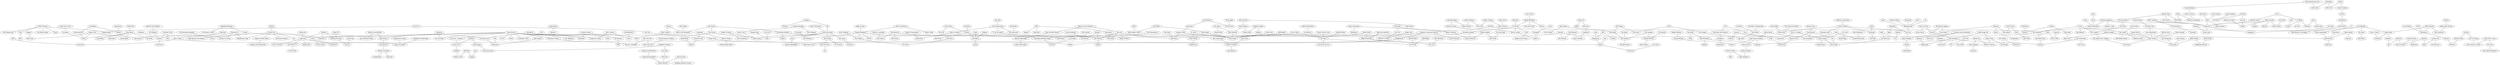strict graph layer1 {
	graph [name=layer1];
	node [label="\N"];
	2292	[label="The Who",
		level=1,
		weight=1115061.0];
	508	[label="Creedence Clearwater Revival",
		level=2,
		weight=809196.0];
	2292 -- 508	[level=1,
		weight=90.0];
	2296	[label="The Yardbirds",
		weight=344095.0];
	2292 -- 2296	[level=1,
		weight=90.0];
	325	[label="Bonnie Tyler",
		weight=295469.0];
	453	[label="Chris de Burgh",
		weight=194755.0];
	325 -- 453	[level=1,
		weight=90.0];
	2328	[label="Tina Turner",
		weight=366221.0];
	325 -- 2328	[level=1,
		weight=90.0];
	1191	[label="Kim Wilde",
		weight=234301.0];
	325 -- 1191	[level=1,
		weight=90.0];
	2579	[label=Seeed,
		weight=205510.0];
	2555	[label="Culcha Candela",
		weight=109017.0];
	2579 -- 2555	[level=1,
		weight=90.0];
	2576	[label="Peter Fox",
		weight=100618.0];
	2579 -- 2576	[level=1,
		weight=90.0];
	53	[label=Air,
		level=1,
		weight=1134369.0];
	2014	[label=Télépopmusik,
		weight=477590.0];
	53 -- 2014	[level=1,
		weight=90.0];
	1153	[label=Kasabian,
		level=2,
		weight=813145.0];
	686	[label=Editors,
		level=2,
		weight=686981.0];
	1153 -- 686	[level=2,
		weight=90.0];
	319	[label="Boney M.",
		weight=251367.0];
	229	[label="Bee Gees",
		weight=477389.0];
	319 -- 229	[level=2,
		weight=90.0];
	27	[label=ABBA,
		level=2,
		weight=629716.0];
	319 -- 27	[level=2,
		weight=90.0];
	1733	[label="Rise Against",
		level=2,
		weight=579114.0];
	1623	[label=Pennywise,
		weight=307364.0];
	1733 -- 1623	[level=2,
		weight=90.0];
	2435	[label=Weezer,
		level=1,
		weight=1317716.0];
	698	[label="Electric Six",
		weight=228070.0];
	2435 -- 698	[level=1,
		weight=90.0];
	115	[label="Andrew W.K.",
		weight=146995.0];
	1963	[label="Stone Sour",
		weight=444671.0];
	115 -- 1963	[level=2,
		weight=70.0];
	2378	[label="Ugly Kid Joe",
		weight=136945.0];
	115 -- 2378	[level=1,
		weight=90.0];
	1780	[label=Saliva,
		weight=316243.0];
	115 -- 1780	[level=1,
		weight=90.0];
	2363	[label=Trivium,
		weight=315553.0];
	1315	[label="Machine Head",
		weight=314244.0];
	2363 -- 1315	[level=1,
		weight=90.0];
	167	[label="As I Lay Dying",
		weight=276169.0];
	2363 -- 167	[level=1,
		weight=90.0];
	506	[label=Cream,
		level=2,
		weight=651068.0];
	506 -- 2296	[level=1,
		weight=90.0];
	1071	[label="Jimi Hendrix",
		level=1,
		weight=1088057.0];
	506 -- 1071	[level=1,
		weight=90.0];
	739	[label="Eric Clapton",
		level=1,
		weight=989627.0];
	506 -- 739	[level=1,
		weight=90.0];
	1084	[label="Joe Cocker",
		weight=419628.0];
	506 -- 1084	[level=1,
		weight=90.0];
	138	[label="Antony and the Johnsons",
		weight=334464.0];
	320	[label="Bon Iver",
		weight=202669.0];
	138 -- 320	[level=2,
		weight=90.0];
	1077	[label="Joan as Police Woman",
		weight=100072.0];
	138 -- 1077	[level=2,
		weight=90.0];
	390	[label="Calvin Harris",
		weight=264959.0];
	1486	[label=Mylo,
		weight=420371.0];
	390 -- 1486	[level=1,
		weight=90.0];
	1785	[label="Sam Sparro",
		weight=156086.0];
	390 -- 1785	[level=1,
		weight=90.0];
	1443	[label="Modest Mouse",
		level=1,
		weight=1082498.0];
	2242	[label="The Shins",
		level=1,
		weight=1074793.0];
	1443 -- 2242	[level=1,
		weight=90.0];
	455	[label="Chris Rea",
		weight=230694.0];
	453 -- 455	[level=1,
		weight=90.0];
	1737	[label="Robbie Williams",
		level=2,
		weight=862188.0];
	862	[label="George Michael",
		weight=539434.0];
	1737 -- 862	[level=2,
		weight=70.0];
	965	[label="Hootie & the Blowfish",
		weight=187205.0];
	1923	[label="Spin Doctors",
		weight=243038.0];
	965 -- 1923	[level=2,
		weight=90.0];
	552	[label="Dave Matthews Band",
		level=2,
		weight=629789.0];
	965 -- 552	[level=2,
		weight=90.0];
	851	[label=Garbage,
		level=2,
		weight=824282.0];
	1653	[label=Poe,
		weight=170106.0];
	851 -- 1653	[level=1,
		weight=90.0];
	1648	[label=Placebo,
		level=1,
		weight=1310676.0];
	851 -- 1648	[level=1,
		weight=90.0];
	281	[label="Black Sabbath",
		level=2,
		weight=875812.0];
	575	[label="Deep Purple",
		level=2,
		weight=848986.0];
	281 -- 575	[level=1,
		weight=90.0];
	1458	[label=Motörhead,
		weight=536711.0];
	281 -- 1458	[level=1,
		weight=90.0];
	1580	[label="Ozzy Osbourne",
		level=2,
		weight=616696.0];
	281 -- 1580	[level=2,
		weight=90.0];
	1122	[label="Josh Ritter",
		weight=186561.0];
	265	[label="Billy Bragg & Wilco",
		weight=129429.0];
	1122 -- 265	[level=2,
		weight=90.0];
	793	[label="Fionn Regan",
		weight=117598.0];
	1122 -- 793	[level=2,
		weight=90.0];
	1512	[label="Neutral Milk Hotel",
		level=2,
		weight=548340.0];
	1555	[label="of Montreal",
		level=2,
		weight=555182.0];
	1512 -- 1555	[level=2,
		weight=90.0];
	2212	[label="The Police",
		level=1,
		weight=957227.0];
	2218	[label="The Pretenders",
		weight=369737.0];
	2212 -- 2218	[level=1,
		weight=90.0];
	1961	[label=Sting,
		level=2,
		weight=760579.0];
	2212 -- 1961	[level=2,
		weight=90.0];
	987	[label="Ice Cube",
		weight=306252.0];
	1670	[label="Public Enemy",
		weight=313170.0];
	987 -- 1670	[level=2,
		weight=90.0];
	1890	[label="Snoop Dogg",
		level=2,
		weight=617991.0];
	987 -- 1890	[level=2,
		weight=90.0];
	1266	[label="Linkin Park",
		level=1,
		weight=1361417.0];
	1591	[label="Papa Roach",
		level=2,
		weight=780535.0];
	1266 -- 1591	[level=1,
		weight=90.0];
	674	[label="Eagles of Death Metal",
		weight=258955.0];
	698 -- 674	[level=1,
		weight=90.0];
	2107	[label="The Dandy Warhols",
		level=2,
		weight=594006.0];
	698 -- 2107	[level=2,
		weight=90.0];
	297	[label="Bloodhound Gang",
		level=2,
		weight=707193.0];
	698 -- 297	[level=1,
		weight=90.0];
	2492	[label=Zwan,
		weight=123351.0];
	698 -- 2492	[level=1,
		weight=90.0];
	1822	[label=Semisonic,
		weight=313910.0];
	698 -- 1822	[level=1,
		weight=90.0];
	1066	[label=Jet,
		level=2,
		weight=747836.0];
	698 -- 1066	[level=2,
		weight=90.0];
	2312	[label="Three Days Grace",
		level=2,
		weight=560425.0];
	511	[label=Crossfade,
		weight=257392.0];
	2312 -- 511	[level=2,
		weight=90.0];
	1509	[label=Nena,
		weight=228159.0];
	951	[label="Herbert Grönemeyer",
		weight=135891.0];
	1509 -- 951	[level=1,
		weight=90.0];
	1509 -- 1191	[level=1,
		weight=90.0];
	2575	[label=Patrice,
		weight=172706.0];
	2555 -- 2575	[level=1,
		weight=90.0];
	1297	[label="Lou Reed",
		level=2,
		weight=592004.0];
	1601	[label="Patti Smith",
		weight=301715.0];
	1297 -- 1601	[level=2,
		weight=90.0];
	1241	[label="Led Zeppelin",
		level=1,
		weight=1267330.0];
	1241 -- 575	[level=1,
		weight=90.0];
	2120	[label="The Doors",
		level=1,
		weight=1209838.0];
	1241 -- 2120	[level=1,
		weight=90.0];
	1241 -- 2296	[level=1,
		weight=90.0];
	1946	[label=Steppenwolf,
		weight=394102.0];
	508 -- 1946	[level=1,
		weight=90.0];
	2043	[label="The Allman Brothers Band",
		weight=389580.0];
	508 -- 2043	[level=1,
		weight=90.0];
	1312	[label="Lynyrd Skynyrd",
		level=2,
		weight=710355.0];
	508 -- 1312	[level=2,
		weight=90.0];
	1478	[label="M. Ward",
		weight=327010.0];
	492	[label="Conor Oberst",
		weight=108756.0];
	1478 -- 492	[level=2,
		weight=90.0];
	1523	[label="Nick Drake",
		level=2,
		weight=657487.0];
	1478 -- 1523	[level=2,
		weight=90.0];
	1009	[label="Iron & Wine",
		level=2,
		weight=814278.0];
	1009 -- 2242	[level=1,
		weight=90.0];
	1009 -- 1523	[level=1,
		weight=90.0];
	290	[label="blink-182",
		level=1,
		weight=1110300.0];
	333	[label="Bowling for Soup",
		weight=332257.0];
	290 -- 333	[level=1,
		weight=90.0];
	1810	[label=Scorpions,
		level=2,
		weight=597146.0];
	575 -- 1810	[level=1,
		weight=90.0];
	1690	[label=Rainbow,
		weight=309223.0];
	575 -- 1690	[level=1,
		weight=90.0];
	968	[label="Hot Chip",
		level=2,
		weight=581254.0];
	1237	[label="LCD Soundsystem",
		level=2,
		weight=622881.0];
	968 -- 1237	[level=2,
		weight=90.0];
	644	[label="Don Henley",
		weight=207460.0];
	2119	[label="The Doobie Brothers",
		weight=265177.0];
	644 -- 2119	[level=1,
		weight=90.0];
	454	[label="Chris Isaak",
		weight=294773.0];
	644 -- 454	[level=1,
		weight=90.0];
	1418	[label="Mike & The Mechanics",
		weight=157135.0];
	644 -- 1418	[level=2,
		weight=90.0];
	2416	[label="Violent Femmes",
		weight=391223.0];
	387	[label=Cake,
		level=2,
		weight=742723.0];
	2416 -- 387	[level=1,
		weight=90.0];
	2005	[label="Talking Heads",
		level=2,
		weight=626936.0];
	2416 -- 2005	[level=1,
		weight=90.0];
	2291	[label="The White Stripes",
		level=1,
		weight=1242635.0];
	2416 -- 2291	[level=1,
		weight=90.0];
	1646	[label=Pixies,
		level=1,
		weight=962774.0];
	2416 -- 1646	[level=1,
		weight=90.0];
	2134	[label="The Flaming Lips",
		level=2,
		weight=830685.0];
	2416 -- 2134	[level=2,
		weight=90.0];
	1278	[label=Live,
		weight=509553.0];
	499	[label="Counting Crows",
		level=1,
		weight=898958.0];
	1278 -- 499	[level=2,
		weight=90.0];
	375	[label=Bush,
		level=2,
		weight=546559.0];
	1278 -- 375	[level=2,
		weight=90.0];
	941	[label="Hüsker Dü",
		weight=164469.0];
	1381	[label="Meat Puppets",
		weight=142097.0];
	941 -- 1381	[level=1,
		weight=90.0];
	1434	[label="Mission of Burma",
		weight=115832.0];
	941 -- 1434	[level=1,
		weight=90.0];
	2447	[label=Wilco,
		level=2,
		weight=592002.0];
	2447 -- 265	[level=2,
		weight=90.0];
	1248	[label="Lenny Kravitz",
		level=2,
		weight=800370.0];
	839	[label="Fun Lovin' Criminals",
		weight=191712.0];
	1248 -- 839	[level=2,
		weight=90.0];
	507	[label=Creed,
		level=2,
		weight=566764.0];
	1248 -- 507	[level=1,
		weight=90.0];
	1248 -- 499	[level=1,
		weight=90.0];
	1248 -- 1923	[level=1,
		weight=90.0];
	672	[label="Eagle-Eye Cherry",
		weight=300539.0];
	1248 -- 672	[level=2,
		weight=90.0];
	1007	[label=INXS,
		weight=514441.0];
	1248 -- 1007	[level=1,
		weight=90.0];
	1706	[label=Reamonn,
		weight=196349.0];
	1248 -- 1706	[level=2,
		weight=90.0];
	1663	[label=Prince,
		level=2,
		weight=664339.0];
	1248 -- 1663	[level=2,
		weight=90.0];
	1716	[label="R.E.M.",
		level=1,
		weight=1314084.0];
	1248 -- 1716	[level=1,
		weight=90.0];
	487	[label="Collective Soul",
		weight=380646.0];
	1248 -- 487	[level=2,
		weight=90.0];
	895	[label="Goo Goo Dolls",
		level=2,
		weight=854056.0];
	1248 -- 895	[level=2,
		weight=90.0];
	1248 -- 1822	[level=1,
		weight=90.0];
	1363	[label="Matchbox Twenty",
		level=2,
		weight=570024.0];
	1248 -- 1363	[level=1,
		weight=90.0];
	2390	[label=Us3,
		weight=147112.0];
	2078	[label="The Brand New Heavies",
		weight=150788.0];
	2390 -- 2078	[level=2,
		weight=90.0];
	917	[label=Guru,
		weight=125171.0];
	2390 -- 917	[level=2,
		weight=90.0];
	964	[label=Hoobastank,
		level=2,
		weight=713239.0];
	578	[label=Default,
		weight=186893.0];
	964 -- 578	[level=2,
		weight=90.0];
	2564	[label=Gentleman,
		weight=249007.0];
	2575 -- 2564	[level=1,
		weight=90.0];
	2153	[label="The Hives",
		level=2,
		weight=696320.0];
	2284	[label="The Vines",
		weight=480646.0];
	2153 -- 2284	[level=2,
		weight=90.0];
	2402	[label="Van Morrison",
		level=2,
		weight=650090.0];
	1505	[label="Neil Young",
		level=2,
		weight=675838.0];
	2402 -- 1505	[level=2,
		weight=90.0];
	1610	[label="Paul Simon",
		weight=432872.0];
	2402 -- 1610	[level=1,
		weight=90.0];
	312	[label="Bob Dylan",
		level=1,
		weight=1228317.0];
	2402 -- 312	[level=1,
		weight=90.0];
	1876	[label="Slightly Stoopid",
		weight=161681.0];
	1973	[label=Sublime,
		level=2,
		weight=664300.0];
	1876 -- 1973	[level=2,
		weight=90.0];
	465	[label="Citizen Cope",
		weight=215298.0];
	1876 -- 465	[level=2,
		weight=90.0];
	307	[label=Blur,
		level=1,
		weight=1219073.0];
	1986	[label=Supergrass,
		weight=485340.0];
	307 -- 1986	[level=1,
		weight=90.0];
	898	[label=Gorillaz,
		level=1,
		weight=1361575.0];
	307 -- 898	[level=1,
		weight=90.0];
	355	[label="Bright Eyes",
		level=2,
		weight=842387.0];
	492 -- 355	[level=2,
		weight=90.0];
	295	[label=Blondie,
		level=2,
		weight=681337.0];
	2218 -- 295	[level=2,
		weight=90.0];
	1930	[label=Squeeze,
		weight=165265.0];
	2218 -- 1930	[level=1,
		weight=90.0];
	2558	[label=Deichkind,
		weight=145280.0];
	2558 -- 2576	[level=1,
		weight=90.0];
	2563	[label="Fettes Brot",
		weight=168376.0];
	2558 -- 2563	[level=1,
		weight=90.0];
	107	[label="Amy Winehouse",
		level=1,
		weight=1006978.0];
	496	[label="Corinne Bailey Rae",
		weight=468718.0];
	107 -- 496	[level=1,
		weight=90.0];
	707	[label="Elliott Smith",
		level=2,
		weight=810691.0];
	203	[label="Badly Drawn Boy",
		weight=447834.0];
	707 -- 203	[level=1,
		weight=90.0];
	707 -- 1523	[level=1,
		weight=90.0];
	2542	[label="Zbigniew Preisner",
		weight=125122.0];
	2496	[label="Arvo Pärt",
		weight=126040.0];
	2542 -- 2496	[level=2,
		weight=90.0];
	502	[label="Craig Armstrong",
		weight=217536.0];
	2542 -- 502	[level=2,
		weight=70.0];
	2478	[label=Yellowcard,
		level=2,
		weight=638817.0];
	1978	[label=Sugarcult,
		weight=411221.0];
	2478 -- 1978	[level=2,
		weight=90.0];
	584	[label=Delerium,
		weight=386388.0];
	727	[label=Enigma,
		weight=522554.0];
	584 -- 727	[level=2,
		weight=90.0];
	2450	[label="William Orbit",
		weight=174442.0];
	584 -- 2450	[level=2,
		weight=90.0];
	1860	[label="Sinéad O'Connor",
		weight=431116.0];
	2101	[label="The Cranberries",
		level=1,
		weight=1000991.0];
	1860 -- 2101	[level=1,
		weight=50.0];
	132	[label="Annie Lennox",
		weight=363635.0];
	1860 -- 132	[level=1,
		weight=90.0];
	2175	[label="The Kooks",
		level=1,
		weight=943840.0];
	2293	[label="The Wombats",
		weight=261401.0];
	2175 -- 2293	[level=1,
		weight=90.0];
	650	[label=Donovan,
		weight=329147.0];
	645	[label="Don McLean",
		weight=245217.0];
	650 -- 645	[level=2,
		weight=90.0];
	650 -- 312	[level=1,
		weight=90.0];
	2299	[label="The Zombies",
		weight=313245.0];
	650 -- 2299	[level=1,
		weight=90.0];
	1671	[label="Public Image Ltd.",
		weight=165055.0];
	849	[label="Gang of Four",
		weight=276117.0];
	1671 -- 849	[level=1,
		weight=90.0];
	2258	[label="The Stranglers",
		weight=307861.0];
	1671 -- 2258	[level=1,
		weight=90.0];
	349	[label="Breaking Benjamin",
		level=2,
		weight=568249.0];
	1934	[label=Staind,
		level=2,
		weight=597418.0];
	349 -- 1934	[level=2,
		weight=90.0];
	14	[label="30 Seconds to Mars",
		level=2,
		weight=723734.0];
	349 -- 14	[level=2,
		weight=90.0];
	916	[label="Guns N' Roses",
		level=1,
		weight=1276030.0];
	916 -- 1810	[level=1,
		weight=70.0];
	2561	[label="Die Fantastischen Vier",
		weight=171131.0];
	12	[label="2raumwohnung",
		weight=163349.0];
	2561 -- 12	[level=1,
		weight=70.0];
	2561 -- 2563	[level=1,
		weight=90.0];
	2003	[label="Taking Back Sunday",
		level=2,
		weight=597935.0];
	1074	[label="Jimmy Eat World",
		level=1,
		weight=936209.0];
	2003 -- 1074	[level=2,
		weight=90.0];
	2488	[label=Zebrahead,
		weight=201808.0];
	2387	[label="Unwritten Law",
		weight=221129.0];
	2488 -- 2387	[level=1,
		weight=90.0];
	2201	[label="The Offspring",
		level=1,
		weight=1081707.0];
	2488 -- 2201	[level=1,
		weight=90.0];
	275	[label="Black Eyed Peas",
		level=1,
		weight=957174.0];
	782	[label=Fergie,
		level=2,
		weight=624584.0];
	275 -- 782	[level=1,
		weight=90.0];
	1862	[label="Siouxsie and the Banshees",
		weight=340087.0];
	216	[label=Bauhaus,
		weight=251617.0];
	1862 -- 216	[level=1,
		weight=90.0];
	2105	[label="The Cure",
		level=1,
		weight=1344110.0];
	1862 -- 2105	[level=1,
		weight=90.0];
	1905	[label="Sonic Youth",
		level=2,
		weight=746676.0];
	294	[label="Blonde Redhead",
		weight=405217.0];
	1905 -- 294	[level=2,
		weight=90.0];
	853	[label="Gary Jules",
		weight=415757.0];
	531	[label="Damien Rice",
		level=2,
		weight=765745.0];
	853 -- 531	[level=2,
		weight=90.0];
	69	[label="Alexi Murdoch",
		weight=180196.0];
	853 -- 69	[level=2,
		weight=90.0];
	58	[label="Alanis Morissette",
		level=2,
		weight=881375.0];
	1793	[label="Sarah McLachlan",
		level=2,
		weight=691754.0];
	58 -- 1793	[level=2,
		weight=90.0];
	767	[label=Faithless,
		level=2,
		weight=732138.0];
	1738	[label="Rob Dougan",
		weight=276013.0];
	767 -- 1738	[level=2,
		weight=90.0];
	1948	[label="Stereo MC's",
		weight=181042.0];
	767 -- 1948	[level=2,
		weight=90.0];
	1807	[label="Scissor Sisters",
		level=2,
		weight=603869.0];
	1417	[label=Mika,
		level=2,
		weight=692106.0];
	1807 -- 1417	[level=2,
		weight=90.0];
	1212	[label="Kylie Minogue",
		level=2,
		weight=780058.0];
	1807 -- 1212	[level=2,
		weight=90.0];
	529	[label="Daft Punk",
		level=1,
		weight=1213634.0];
	1486 -- 529	[level=1,
		weight=90.0];
	152	[label="Arctic Monkeys",
		level=1,
		weight=1120718.0];
	2260	[label="The Strokes",
		level=1,
		weight=1231044.0];
	152 -- 2260	[level=1,
		weight=90.0];
	1173	[label="Kelly Clarkson",
		level=2,
		weight=841862.0];
	2280	[label="The Veronicas",
		weight=247943.0];
	1173 -- 2280	[level=2,
		weight=90.0];
	108	[label=Anastacia,
		weight=391929.0];
	1173 -- 108	[level=2,
		weight=90.0];
	1322	[label=Madonna,
		level=1,
		weight=1223315.0];
	1747	[label=Robyn,
		weight=309001.0];
	1322 -- 1747	[level=2,
		weight=90.0];
	900	[label="Grace Jones",
		weight=133765.0];
	1322 -- 900	[level=1,
		weight=90.0];
	1322 -- 1785	[level=1,
		weight=90.0];
	2247	[label="The Smiths",
		level=2,
		weight=847939.0];
	1127	[label="Joy Division",
		level=2,
		weight=764356.0];
	2247 -- 1127	[level=2,
		weight=50.0];
	1456	[label=Morrissey,
		level=2,
		weight=581637.0];
	2247 -- 1456	[level=2,
		weight=90.0];
	263	[label="Billie Holiday",
		weight=521970.0];
	747	[label="Etta James",
		weight=331670.0];
	263 -- 747	[level=1,
		weight=90.0];
	1319	[label="Madeleine Peyroux",
		weight=331118.0];
	263 -- 1319	[level=1,
		weight=90.0];
	1949	[label=Stereophonics,
		level=2,
		weight=766218.0];
	2357	[label=Travis,
		level=2,
		weight=871865.0];
	1949 -- 2357	[level=2,
		weight=90.0];
	839 -- 1948	[level=2,
		weight=90.0];
	1193	[label="Kings of Convenience",
		level=2,
		weight=549526.0];
	741	[label="Erlend Øye",
		weight=175918.0];
	1193 -- 741	[level=2,
		weight=90.0];
	1707	[label="Red Hot Chili Peppers",
		level=1,
		weight=1850896.0];
	808	[label="Foo Fighters",
		level=1,
		weight=1524991.0];
	1707 -- 808	[level=1,
		weight=50.0];
	2440	[label="Wham!",
		weight=326565.0];
	862 -- 2440	[level=2,
		weight=90.0];
	494	[label=Coolio,
		weight=222397.0];
	1864	[label="Sir Mix-A-Lot",
		weight=124522.0];
	494 -- 1864	[level=1,
		weight=90.0];
	525	[label=D12,
		weight=242564.0];
	494 -- 525	[level=1,
		weight=90.0];
	1934 -- 507	[level=1,
		weight=90.0];
	1000	[label=Incubus,
		level=1,
		weight=1214650.0];
	1934 -- 1000	[level=1,
		weight=90.0];
	1224	[label=Lamb,
		level=2,
		weight=613913.0];
	1224 -- 2014	[level=2,
		weight=90.0];
	834	[label="Fujiya & Miyagi",
		weight=122853.0];
	1237 -- 834	[level=2,
		weight=90.0];
	2369	[label="TV on the Radio",
		level=2,
		weight=590113.0];
	1237 -- 2369	[level=2,
		weight=90.0];
	2053	[label="The Avalanches",
		weight=239969.0];
	1237 -- 2053	[level=2,
		weight=90.0];
	882	[label="Gnarls Barkley",
		level=2,
		weight=658504.0];
	1489	[label="N*E*R*D",
		weight=460984.0];
	882 -- 1489	[level=2,
		weight=90.0];
	2160	[label="The Human League",
		weight=296795.0];
	2380	[label=Ultravox,
		weight=196742.0];
	2160 -- 2380	[level=1,
		weight=90.0];
	2160 -- 900	[level=1,
		weight=90.0];
	2016	[label="Tears for Fears",
		weight=534460.0];
	2016 -- 2380	[level=2,
		weight=90.0];
	669	[label="Duran Duran",
		level=2,
		weight=644639.0];
	2016 -- 669	[level=2,
		weight=90.0];
	2324	[label=Timbaland,
		level=2,
		weight=572821.0];
	1318	[label=Madcon,
		weight=109168.0];
	2324 -- 1318	[level=2,
		weight=90.0];
	1029	[label="James Brown",
		level=2,
		weight=595105.0];
	1700	[label="Ray Charles",
		level=2,
		weight=603951.0];
	1029 -- 1700	[level=2,
		weight=90.0];
	1983	[label="Sunrise Avenue",
		weight=181985.0];
	1983 -- 1706	[level=2,
		weight=90.0];
	2229	[label="The Rasmus",
		weight=373522.0];
	1983 -- 2229	[level=2,
		weight=90.0];
	820	[label="Frank Sinatra",
		level=2,
		weight=805246.0];
	1500	[label="Nat King Cole",
		weight=458108.0];
	820 -- 1500	[level=2,
		weight=90.0];
	1738 -- 502	[level=2,
		weight=90.0];
	634	[label="DJ Shadow",
		level=2,
		weight=602830.0];
	634 -- 2053	[level=2,
		weight=90.0];
	2525	[label="Ludwig van Beethoven",
		level=2,
		weight=751321.0];
	2538	[label="Sergei Rachmaninoff",
		weight=216284.0];
	2525 -- 2538	[level=2,
		weight=90.0];
	30	[label="AC/DC",
		level=1,
		weight=1092654.0];
	30 -- 1458	[level=1,
		weight=90.0];
	1142	[label="Justin Nozuka",
		weight=107972.0];
	352	[label="Brett Dennen",
		weight=174875.0];
	1142 -- 352	[level=2,
		weight=90.0];
	1101	[label="John Mayer",
		level=2,
		weight=788419.0];
	1142 -- 1101	[level=2,
		weight=70.0];
	793 -- 1523	[level=2,
		weight=90.0];
	721	[label=Eminem,
		level=1,
		weight=956558.0];
	721 -- 525	[level=1,
		weight=90.0];
	153	[label="Aretha Franklin",
		level=2,
		weight=642451.0];
	153 -- 1700	[level=2,
		weight=90.0];
	1316	[label="Macy Gray",
		weight=330149.0];
	153 -- 1316	[level=2,
		weight=90.0];
	556	[label="David Gray",
		level=2,
		weight=553719.0];
	1702	[label="Ray LaMontagne",
		weight=343547.0];
	556 -- 1702	[level=2,
		weight=90.0];
	1504	[label="Neil Diamond",
		weight=277139.0];
	1504 -- 645	[level=2,
		weight=90.0];
	211	[label="Barry Manilow",
		weight=149528.0];
	1504 -- 211	[level=2,
		weight=90.0];
	234	[label="Belle and Sebastian",
		level=2,
		weight=830911.0];
	234 -- 203	[level=2,
		weight=90.0];
	1855	[label="Simon & Garfunkel",
		level=1,
		weight=945402.0];
	1855 -- 1610	[level=1,
		weight=90.0];
	567	[label="Death Cab for Cutie",
		level=1,
		weight=1315656.0];
	567 -- 2242	[level=1,
		weight=90.0];
	744	[label=Estelle,
		weight=237700.0];
	76	[label="Alicia Keys",
		level=2,
		weight=747095.0];
	744 -- 76	[level=2,
		weight=90.0];
	744 -- 1318	[level=2,
		weight=90.0];
	2374	[label=U2,
		level=1,
		weight=1652408.0];
	363	[label="Bruce Springsteen",
		level=2,
		weight=834099.0];
	2374 -- 363	[level=1,
		weight=50.0];
	2180	[label="The Libertines",
		level=2,
		weight=654016.0];
	2098	[label="The Coral",
		weight=418891.0];
	2180 -- 2098	[level=2,
		weight=90.0];
	808 -- 1000	[level=1,
		weight=90.0];
	1681	[label="Queens of the Stone Age",
		level=1,
		weight=999056.0];
	674 -- 1681	[level=1,
		weight=90.0];
	2391	[label=Usher,
		level=2,
		weight=546757.0];
	1143	[label="Justin Timberlake",
		level=1,
		weight=972050.0];
	2391 -- 1143	[level=2,
		weight=90.0];
	2500	[label="Edvard Grieg",
		weight=250961.0];
	2498	[label="Claude Debussy",
		weight=283295.0];
	2500 -- 2498	[level=2,
		weight=90.0];
	2541	[label="Wolfgang Amadeus Mozart",
		level=2,
		weight=567166.0];
	2500 -- 2541	[level=2,
		weight=90.0];
	1376	[label=MC5,
		weight=121515.0];
	2257	[label="The Stooges",
		weight=372542.0];
	1376 -- 2257	[level=2,
		weight=90.0];
	2248	[label="The Sonics",
		weight=109541.0];
	1376 -- 2248	[level=2,
		weight=90.0];
	990	[label="Iggy Pop",
		level=2,
		weight=549042.0];
	2257 -- 990	[level=2,
		weight=90.0];
	456	[label="Christina Aguilera",
		level=1,
		weight=947487.0];
	594	[label="Destiny's Child",
		level=2,
		weight=571296.0];
	456 -- 594	[level=2,
		weight=90.0];
	456 -- 108	[level=1,
		weight=90.0];
	456 -- 1143	[level=1,
		weight=90.0];
	2441	[label=Wheatus,
		weight=222176.0];
	2441 -- 1978	[level=1,
		weight=90.0];
	2441 -- 333	[level=1,
		weight=90.0];
	2441 -- 2387	[level=1,
		weight=90.0];
	2441 -- 1822	[level=1,
		weight=90.0];
	130	[label="Annett Louisan",
		weight=100586.0];
	12 -- 130	[level=1,
		weight=90.0];
	1217	[label="Lacuna Coil",
		weight=405918.0];
	735	[label=Epica,
		weight=214512.0];
	1217 -- 735	[level=1,
		weight=90.0];
	751	[label=Evanescence,
		level=1,
		weight=1024587.0];
	1217 -- 751	[level=1,
		weight=90.0];
	320 -- 1702	[level=1,
		weight=90.0];
	797	[label="Fleet Foxes",
		weight=368486.0];
	320 -- 797	[level=1,
		weight=90.0];
	1976	[label="Sufjan Stevens",
		level=2,
		weight=772295.0];
	320 -- 1976	[level=2,
		weight=90.0];
	2197	[label="The National",
		weight=409138.0];
	320 -- 2197	[level=1,
		weight=90.0];
	2117	[label="The Dodos",
		weight=100247.0];
	320 -- 2117	[level=1,
		weight=90.0];
	320 -- 1523	[level=1,
		weight=90.0];
	455 -- 739	[level=1,
		weight=90.0];
	1551	[label=Oasis,
		level=1,
		weight=1593442.0];
	1551 -- 1986	[level=1,
		weight=90.0];
	1643	[label="Pink Floyd",
		level=1,
		weight=1362391.0];
	2120 -- 1643	[level=1,
		weight=90.0];
	1243	[label=Leftfield,
		weight=365785.0];
	1948 -- 1243	[level=2,
		weight=90.0];
	1221	[label=Ladytron,
		level=2,
		weight=546528.0];
	2419	[label="Vive la Fête",
		weight=159884.0];
	1221 -- 2419	[level=2,
		weight=90.0];
	2271	[label="The Ting Tings",
		level=2,
		weight=553469.0];
	1160	[label="Kate Nash",
		weight=512121.0];
	2271 -- 1160	[level=2,
		weight=90.0];
	1524	[label=Nickelback,
		level=1,
		weight=968277.0];
	507 -- 1524	[level=1,
		weight=90.0];
	17	[label="3 Doors Down",
		level=1,
		weight=949527.0];
	507 -- 17	[level=1,
		weight=90.0];
	546	[label="Dashboard Confessional",
		level=2,
		weight=670986.0];
	546 -- 1074	[level=2,
		weight=90.0];
	892	[label="Good Charlotte",
		level=2,
		weight=710957.0];
	1978 -- 892	[level=2,
		weight=90.0];
	1650	[label="Plain White T's",
		level=2,
		weight=579664.0];
	1978 -- 1650	[level=1,
		weight=90.0];
	1857	[label="Simple Plan",
		level=2,
		weight=581407.0];
	1978 -- 1857	[level=2,
		weight=90.0];
	1978 -- 1074	[level=1,
		weight=90.0];
	1111	[label="Joni Mitchell",
		weight=403885.0];
	1078	[label="Joan Baez",
		weight=237307.0];
	1111 -- 1078	[level=2,
		weight=90.0];
	123	[label="Ani DiFranco",
		weight=312705.0];
	1111 -- 123	[level=2,
		weight=90.0];
	1653 -- 1793	[level=1,
		weight=90.0];
	1359	[label="Massive Attack",
		level=1,
		weight=1156891.0];
	1359 -- 2014	[level=1,
		weight=90.0];
	734	[label=Enya,
		level=2,
		weight=610123.0];
	734 -- 727	[level=2,
		weight=90.0];
	2501	[label="Erik Satie",
		weight=233112.0];
	2496 -- 2501	[level=2,
		weight=90.0];
	1637	[label=Pharrell,
		weight=193144.0];
	2449	[label="will.i.am",
		weight=152853.0];
	1637 -- 2449	[level=2,
		weight=90.0];
	1637 -- 1489	[level=2,
		weight=90.0];
	2275	[label="The Undertones",
		weight=159626.0];
	2092	[label="The Clash",
		level=1,
		weight=1019250.0];
	2275 -- 2092	[level=1,
		weight=90.0];
	2163	[label="The Jam",
		weight=316470.0];
	2275 -- 2163	[level=1,
		weight=90.0];
	128	[label="Anna Nalick",
		weight=305049.0];
	1793 -- 128	[level=2,
		weight=90.0];
	604	[label=Dido,
		level=1,
		weight=957515.0];
	1793 -- 604	[level=1,
		weight=90.0];
	2346	[label="Tori Amos",
		level=2,
		weight=698337.0];
	1793 -- 2346	[level=2,
		weight=90.0];
	1056	[label=Jem,
		weight=484415.0];
	1793 -- 1056	[level=2,
		weight=90.0];
	1793 -- 132	[level=1,
		weight=90.0];
	1188	[label="Killing Joke",
		weight=154855.0];
	216 -- 1188	[level=1,
		weight=90.0];
	890	[label=Gomez,
		weight=267407.0];
	1986 -- 890	[level=1,
		weight=90.0];
	654	[label=Dragonette,
		weight=138001.0];
	1747 -- 654	[level=2,
		weight=90.0];
	857	[label=Genesis,
		weight=530989.0];
	1630	[label="Peter Gabriel",
		level=2,
		weight=552607.0];
	857 -- 1630	[level=2,
		weight=90.0];
	857 -- 1418	[level=2,
		weight=90.0];
	1878	[label=Slipknot,
		level=2,
		weight=739871.0];
	1878 -- 1963	[level=2,
		weight=90.0];
	1356	[label="Marvin Gaye",
		level=2,
		weight=630961.0];
	1356 -- 1700	[level=2,
		weight=90.0];
	139	[label="A Perfect Circle",
		level=2,
		weight=766161.0];
	139 -- 1000	[level=2,
		weight=90.0];
	2344	[label=Tool,
		level=2,
		weight=814482.0];
	139 -- 2344	[level=2,
		weight=90.0];
	1396	[label=Metallica,
		level=1,
		weight=1334527.0];
	1315 -- 1396	[level=1,
		weight=90.0];
	2112	[label="The Decemberists",
		level=2,
		weight=715277.0];
	2112 -- 2197	[level=2,
		weight=90.0];
	704	[label="Ella Fitzgerald",
		level=2,
		weight=570446.0];
	704 -- 747	[level=2,
		weight=90.0];
	2088	[label="The Chemical Brothers",
		level=1,
		weight=1033623.0];
	771	[label="Fatboy Slim",
		level=2,
		weight=864764.0];
	2088 -- 771	[level=1,
		weight=90.0];
	2380 -- 2258	[level=1,
		weight=90.0];
	2245	[label="The Small Faces",
		weight=166836.0];
	2296 -- 2245	[level=1,
		weight=90.0];
	2296 -- 2299	[level=1,
		weight=90.0];
	130 -- 951	[level=1,
		weight=90.0];
	580	[label=Deftones,
		level=2,
		weight=694891.0];
	580 -- 1000	[level=2,
		weight=90.0];
	1264	[label="Limp Bizkit",
		level=2,
		weight=809599.0];
	1591 -- 1264	[level=2,
		weight=90.0];
	621	[label=Disturbed,
		level=2,
		weight=737699.0];
	1591 -- 621	[level=2,
		weight=90.0];
	1292	[label=Lostprophets,
		level=2,
		weight=636420.0];
	1591 -- 1292	[level=2,
		weight=90.0];
	1201	[label="Ko\:042fn",
		level=1,
		weight=918247.0];
	1591 -- 1201	[level=1,
		weight=90.0];
	1591 -- 1780	[level=1,
		weight=90.0];
	809	[label="Fool's Garden",
		weight=182806.0];
	809 -- 672	[level=2,
		weight=90.0];
	809 -- 2357	[level=2,
		weight=90.0];
	1011	[label="Iron Maiden",
		level=2,
		weight=836037.0];
	1011 -- 1458	[level=2,
		weight=90.0];
	2432	[label="We Are Scientists",
		level=2,
		weight=638660.0];
	2393	[label="Vampire Weekend",
		weight=407130.0];
	2432 -- 2393	[level=1,
		weight=90.0];
	1146	[label="Kaiser Chiefs",
		level=1,
		weight=1069671.0];
	2432 -- 1146	[level=1,
		weight=90.0];
	2093	[label="The Click Five",
		weight=111724.0];
	2177	[label="The Last Goodnight",
		weight=101507.0];
	2093 -- 2177	[level=2,
		weight=90.0];
	339	[label="Boys Like Girls",
		weight=282131.0];
	2093 -- 339	[level=2,
		weight=90.0];
	1981	[label="Sum 41",
		level=2,
		weight=781181.0];
	333 -- 1981	[level=1,
		weight=90.0];
	1593	[label=Paramore,
		level=2,
		weight=596805.0];
	2280 -- 1593	[level=2,
		weight=90.0];
	1766	[label="Roy Orbison",
		weight=348960.0];
	2155	[label="The Hollies",
		weight=298630.0];
	1766 -- 2155	[level=2,
		weight=90.0];
	714	[label="Elvis Presley",
		level=2,
		weight=831560.0];
	1766 -- 714	[level=2,
		weight=90.0];
	1305	[label=Ludacris,
		weight=423907.0];
	2351	[label="T-Pain",
		weight=193718.0];
	1305 -- 2351	[level=2,
		weight=90.0];
	1577	[label=OutKast,
		level=2,
		weight=804335.0];
	1305 -- 1577	[level=2,
		weight=90.0];
	253	[label=Beyoncé,
		level=2,
		weight=806626.0];
	1249	[label="Leona Lewis",
		weight=481890.0];
	253 -- 1249	[level=2,
		weight=90.0];
	999	[label=Incognito,
		weight=152545.0];
	2078 -- 999	[level=2,
		weight=90.0];
	1691	[label=Rammstein,
		level=2,
		weight=877473.0];
	1568	[label="Oomph!",
		weight=164461.0];
	1691 -- 1568	[level=2,
		weight=90.0];
	1194	[label="Kings of Leon",
		level=1,
		weight=948535.0];
	1194 -- 2393	[level=1,
		weight=90.0];
	227	[label=Beck,
		level=1,
		weight=1362673.0];
	387 -- 227	[level=1,
		weight=90.0];
	849 -- 1127	[level=2,
		weight=90.0];
	849 -- 1434	[level=1,
		weight=90.0];
	1037	[label=Jamiroquai,
		level=2,
		weight=794992.0];
	999 -- 1037	[level=2,
		weight=90.0];
	1589	[label=Pantera,
		level=2,
		weight=552590.0];
	278	[label="Black Label Society",
		weight=240041.0];
	1589 -- 278	[level=2,
		weight=90.0];
	2279	[label="The Velvet Underground",
		level=2,
		weight=848202.0];
	2279 -- 1601	[level=2,
		weight=90.0];
	511 -- 1780	[level=2,
		weight=90.0];
	2258 -- 1188	[level=1,
		weight=90.0];
	2469	[label=XTC,
		weight=214648.0];
	2258 -- 2469	[level=2,
		weight=90.0];
	380	[label=Buzzcocks,
		weight=307283.0];
	2258 -- 380	[level=2,
		weight=90.0];
	2258 -- 2163	[level=1,
		weight=90.0];
	2258 -- 1930	[level=1,
		weight=90.0];
	2400	[label="Van Halen",
		level=2,
		weight=630959.0];
	2493	[label="ZZ Top",
		weight=523070.0];
	2400 -- 2493	[level=2,
		weight=90.0];
	1209	[label="KT Tunstall",
		level=2,
		weight=684225.0];
	128 -- 1209	[level=2,
		weight=90.0];
	1159	[label="Kate Havnevik",
		weight=111383.0];
	128 -- 1159	[level=2,
		weight=90.0];
	1340	[label="Mariah Carey",
		level=2,
		weight=720333.0];
	2341	[label="Toni Braxton",
		weight=289811.0];
	1340 -- 2341	[level=2,
		weight=90.0];
	76 -- 1316	[level=2,
		weight=90.0];
	828	[label="From Autumn to Ashes",
		weight=238174.0];
	167 -- 828	[level=1,
		weight=90.0];
	2054	[label="The B-52's",
		weight=307010.0];
	2054 -- 2005	[level=1,
		weight=90.0];
	2086	[label="The Cars",
		weight=338676.0];
	2054 -- 2086	[level=1,
		weight=90.0];
	738	[label="Eric B. & Rakim",
		weight=144627.0];
	738 -- 1670	[level=2,
		weight=90.0];
	850	[label="Gang Starr",
		weight=267576.0];
	738 -- 850	[level=2,
		weight=90.0];
	2393 -- 797	[level=1,
		weight=90.0];
	2393 -- 2260	[level=1,
		weight=90.0];
	2393 -- 2293	[level=1,
		weight=90.0];
	1404	[label=MGMT,
		level=2,
		weight=714327.0];
	2393 -- 1404	[level=2,
		weight=90.0];
	2476	[label=Yelle,
		weight=229386.0];
	2476 -- 2419	[level=2,
		weight=90.0];
	2476 -- 654	[level=2,
		weight=90.0];
	2137	[label="The Fratellis",
		level=2,
		weight=621001.0];
	2079	[label="The Bravery",
		level=2,
		weight=603476.0];
	2137 -- 2079	[level=2,
		weight=90.0];
	1601 -- 990	[level=2,
		weight=90.0];
	1891	[label="Snow Patrol",
		level=1,
		weight=1324962.0];
	1891 -- 686	[level=1,
		weight=90.0];
	2138	[label="The Fray",
		level=2,
		weight=763031.0];
	1891 -- 2138	[level=2,
		weight=90.0];
	917 -- 850	[level=2,
		weight=90.0];
	2328 -- 108	[level=1,
		weight=90.0];
	2449 -- 782	[level=2,
		weight=90.0];
	419	[label="Cat Power",
		level=2,
		weight=764373.0];
	294 -- 419	[level=1,
		weight=90.0];
	2474	[label="Yeah Yeah Yeahs",
		level=1,
		weight=991497.0];
	294 -- 2474	[level=1,
		weight=90.0];
	1399	[label=Metric,
		level=2,
		weight=563444.0];
	294 -- 1399	[level=2,
		weight=90.0];
	1496	[label="Natalie Imbruglia",
		level=2,
		weight=556836.0];
	1839	[label="Sheryl Crow",
		level=2,
		weight=605660.0];
	1496 -- 1839	[level=2,
		weight=90.0];
	2085	[label="The Cardigans",
		level=2,
		weight=804033.0];
	1496 -- 2085	[level=2,
		weight=70.0];
	79	[label="Alison Moyet",
		weight=115870.0];
	788	[label="Fine Young Cannibals",
		weight=142913.0];
	79 -- 788	[level=1,
		weight=90.0];
	1273	[label="Lisa Stansfield",
		weight=144714.0];
	79 -- 1273	[level=1,
		weight=90.0];
	409	[label=Carpenters,
		weight=272974.0];
	229 -- 409	[level=2,
		weight=90.0];
	223	[label="Beastie Boys",
		level=2,
		weight=883330.0];
	1670 -- 223	[level=2,
		weight=90.0];
	1781	[label="Salt-N-Pepa",
		weight=148809.0];
	1670 -- 1781	[level=2,
		weight=90.0];
	1704	[label="Róisín Murphy",
		weight=218622.0];
	900 -- 1704	[level=1,
		weight=90.0];
	1250	[label="Leonard Cohen",
		weight=536625.0];
	1078 -- 1250	[level=2,
		weight=90.0];
	56	[label=Akon,
		level=2,
		weight=589097.0];
	1520	[label="Ne-Yo",
		weight=449705.0];
	56 -- 1520	[level=2,
		weight=90.0];
	1638	[label="Phil Collins",
		level=2,
		weight=657205.0];
	1638 -- 1418	[level=2,
		weight=90.0];
	1909	[label="Soul Asylum",
		weight=197627.0];
	1923 -- 1909	[level=1,
		weight=90.0];
	43	[label=AFI,
		level=2,
		weight=671270.0];
	43 -- 1623	[level=2,
		weight=90.0];
	1535	[label=Nirvana,
		level=1,
		weight=1686815.0];
	1381 -- 1535	[level=1,
		weight=90.0];
	1035	[label="Jamie Foxx",
		weight=114725.0];
	2351 -- 1035	[level=2,
		weight=90.0];
	1047	[label="Jay-Z",
		level=2,
		weight=638981.0];
	1151	[label="Kanye West",
		level=1,
		weight=1023445.0];
	1047 -- 1151	[level=1,
		weight=90.0];
	764	[label=Fabolous,
		weight=216202.0];
	1047 -- 764	[level=1,
		weight=90.0];
	1555 -- 2242	[level=2,
		weight=90.0];
	2387 -- 1623	[level=2,
		weight=90.0];
	352 -- 465	[level=2,
		weight=90.0];
	352 -- 69	[level=2,
		weight=90.0];
	2501 -- 2498	[level=2,
		weight=90.0];
	1114	[label="Jonny Greenwood",
		weight=131344.0];
	1686	[label=Radiohead,
		level=1,
		weight=2082607.0];
	1114 -- 1686	[level=1,
		weight=70.0];
	124	[label="Animal Collective",
		weight=467779.0];
	1114 -- 124	[level=1,
		weight=50.0];
	829	[label="From First to Last",
		weight=280945.0];
	2277	[label="The Used",
		weight=533923.0];
	829 -- 2277	[level=1,
		weight=90.0];
	829 -- 828	[level=1,
		weight=90.0];
	1293	[label="Louis Armstrong",
		level=2,
		weight=609230.0];
	1500 -- 1293	[level=2,
		weight=90.0];
	1902	[label="Sonata Arctica",
		weight=349647.0];
	1529	[label=Nightwish,
		level=2,
		weight=674973.0];
	1902 -- 1529	[level=2,
		weight=90.0];
	287	[label="Blind Guardian",
		weight=339213.0];
	1902 -- 287	[level=2,
		weight=90.0];
	1045	[label="Jason Mraz",
		level=2,
		weight=643326.0];
	1517	[label="Newton Faulkner",
		weight=201563.0];
	1045 -- 1517	[level=2,
		weight=90.0];
	1508	[label="Nelly Furtado",
		level=1,
		weight=1092709.0];
	1730	[label=Rihanna,
		level=1,
		weight=990964.0];
	1508 -- 1730	[level=1,
		weight=90.0];
	1508 -- 108	[level=1,
		weight=90.0];
	1508 -- 782	[level=1,
		weight=90.0];
	921	[label="Gwen Stefani",
		level=2,
		weight=827112.0];
	1508 -- 921	[level=1,
		weight=90.0];
	461	[label=Ciara,
		weight=405789.0];
	1058	[label="Jennifer Lopez",
		level=2,
		weight=570845.0];
	461 -- 1058	[level=1,
		weight=90.0];
	1615	[label="P. Diddy",
		weight=162745.0];
	461 -- 1615	[level=1,
		weight=90.0];
	2301	[label="Thievery Corporation",
		level=2,
		weight=739944.0];
	909	[label="Groove Armada",
		level=2,
		weight=691987.0];
	2301 -- 909	[level=2,
		weight=90.0];
	2119 -- 2043	[level=1,
		weight=90.0];
	673	[label=Eagles,
		level=2,
		weight=804865.0];
	2119 -- 673	[level=2,
		weight=90.0];
	2074	[label="The Books",
		weight=213141.0];
	814	[label="Four Tet",
		weight=355413.0];
	2074 -- 814	[level=2,
		weight=90.0];
	2074 -- 124	[level=2,
		weight=90.0];
	203 -- 2098	[level=2,
		weight=90.0];
	203 -- 890	[level=1,
		weight=90.0];
	140	[label="Aphex Twin",
		level=2,
		weight=664060.0];
	308	[label="Boards of Canada",
		level=2,
		weight=623541.0];
	140 -- 308	[level=2,
		weight=90.0];
	1149	[label=Kamelot,
		weight=216233.0];
	1149 -- 735	[level=1,
		weight=90.0];
	1149 -- 287	[level=1,
		weight=90.0];
	1164	[label="Katy Perry",
		level=2,
		weight=573653.0];
	1642	[label=Pink,
		level=2,
		weight=748518.0];
	1164 -- 1642	[level=2,
		weight=90.0];
	2027	[label="Tenacious D",
		level=2,
		weight=688606.0];
	2027 -- 297	[level=1,
		weight=90.0];
	1689	[label="Rage Against the Machine",
		level=1,
		weight=1145249.0];
	2027 -- 1689	[level=1,
		weight=90.0];
	2000	[label="System of a Down",
		level=1,
		weight=1359713.0];
	2027 -- 2000	[level=1,
		weight=90.0];
	1484	[label="My Chemical Romance",
		level=1,
		weight=928094.0];
	2277 -- 1484	[level=1,
		weight=90.0];
	1058 -- 108	[level=1,
		weight=90.0];
	1832	[label=Shakira,
		level=2,
		weight=599218.0];
	1058 -- 1832	[level=2,
		weight=90.0];
	469	[label=Clawfinger,
		weight=141198.0];
	469 -- 1568	[level=2,
		weight=90.0];
	664	[label="Drowning Pool",
		weight=388472.0];
	469 -- 664	[level=2,
		weight=90.0];
	1352	[label="Martha Wainwright",
		weight=207931.0];
	1077 -- 1352	[level=2,
		weight=90.0];
	1864 -- 1781	[level=1,
		weight=90.0];
	2273	[label="The Troggs",
		weight=170274.0];
	2273 -- 2155	[level=2,
		weight=90.0];
	2273 -- 2248	[level=2,
		weight=90.0];
	1028	[label="James Blunt",
		level=2,
		weight=873851.0];
	1349	[label="Maroon 5",
		level=1,
		weight=1083002.0];
	1028 -- 1349	[level=2,
		weight=90.0];
	1257	[label=Lifehouse,
		level=2,
		weight=626378.0];
	1257 -- 895	[level=2,
		weight=90.0];
	834 -- 741	[level=2,
		weight=90.0];
	1702 -- 1517	[level=1,
		weight=90.0];
	454 -- 1007	[level=1,
		weight=90.0];
	454 -- 132	[level=1,
		weight=90.0];
	293	[label="Bloc Party",
		level=1,
		weight=1280409.0];
	686 -- 293	[level=1,
		weight=90.0];
	686 -- 2197	[level=1,
		weight=90.0];
	2169	[label="The Killers",
		level=1,
		weight=1820368.0];
	686 -- 2169	[level=1,
		weight=90.0];
	1498	[label="Natasha Bedingfield",
		level=2,
		weight=634312.0];
	604 -- 1498	[level=2,
		weight=90.0];
	807	[label=Foghat,
		weight=139956.0];
	1946 -- 807	[level=1,
		weight=90.0];
	301	[label="Blue Öyster Cult",
		weight=371161.0];
	1946 -- 301	[level=1,
		weight=90.0];
	1196	[label=KISS,
		level=2,
		weight=581809.0];
	41	[label=Aerosmith,
		level=1,
		weight=1167673.0];
	1196 -- 41	[level=2,
		weight=90.0];
	2268	[label="The The",
		weight=107605.0];
	2268 -- 2469	[level=2,
		weight=90.0];
	1515	[label="New Order",
		level=2,
		weight=741154.0];
	2268 -- 1515	[level=2,
		weight=90.0];
	1546	[label="Nouvelle Vague",
		weight=442788.0];
	718	[label="Emiliana Torrini",
		weight=393116.0];
	1546 -- 718	[level=2,
		weight=90.0];
	226	[label="Bebel Gilberto",
		weight=276618.0];
	1546 -- 226	[level=2,
		weight=90.0];
	1421	[label="Miles Davis",
		level=2,
		weight=609610.0];
	1092	[label="John Coltrane",
		weight=378942.0];
	1421 -- 1092	[level=2,
		weight=90.0];
	1657	[label=Portishead,
		level=1,
		weight=1005250.0];
	1657 -- 2014	[level=1,
		weight=90.0];
	1532	[label="Nina Simone",
		level=2,
		weight=683820.0];
	1532 -- 747	[level=2,
		weight=90.0];
	1313	[label=M83,
		weight=493679.0];
	577	[label=Deerhunter,
		weight=169185.0];
	1313 -- 577	[level=1,
		weight=90.0];
	1849	[label="Sigur Rós",
		level=1,
		weight=941380.0];
	1313 -- 1849	[level=1,
		weight=90.0];
	1445	[label=Mogwai,
		level=2,
		weight=582879.0];
	1313 -- 1445	[level=2,
		weight=90.0];
	2369 -- 2197	[level=2,
		weight=90.0];
	1349 -- 1363	[level=1,
		weight=90.0];
	1839 -- 132	[level=2,
		weight=90.0];
	278 -- 1580	[level=2,
		weight=90.0];
	1615 -- 764	[level=1,
		weight=90.0];
	21	[label="50 Cent",
		level=2,
		weight=685200.0];
	1615 -- 21	[level=2,
		weight=90.0];
	1043	[label="Ja Rule",
		weight=197508.0];
	1615 -- 1043	[level=2,
		weight=90.0];
	215	[label="Bat for Lashes",
		weight=311687.0];
	718 -- 215	[level=2,
		weight=90.0];
	2489	[label="Zero 7",
		level=2,
		weight=784822.0];
	2489 -- 2014	[level=2,
		weight=90.0];
	1751	[label="Rod Stewart",
		weight=492284.0];
	363 -- 1751	[level=1,
		weight=90.0];
	171	[label="Astrud Gilberto",
		weight=230331.0];
	171 -- 226	[level=2,
		weight=90.0];
	1935	[label="Stan Getz",
		weight=206505.0];
	171 -- 1935	[level=2,
		weight=90.0];
	600	[label="Dexter Gordon",
		weight=123712.0];
	600 -- 1092	[level=2,
		weight=90.0];
	600 -- 1935	[level=2,
		weight=90.0];
	919	[label="Gus Gus",
		weight=250162.0];
	2014 -- 919	[level=1,
		weight=90.0];
	1243 -- 2450	[level=2,
		weight=90.0];
	2193	[label="The Monkees",
		weight=273656.0];
	2193 -- 2299	[level=1,
		weight=90.0];
	861	[label="George Harrison",
		weight=399119.0];
	2193 -- 861	[level=1,
		weight=90.0];
	769	[label="Fall Out Boy",
		level=1,
		weight=1033148.0];
	1650 -- 769	[level=1,
		weight=90.0];
	997	[label="Imogen Heap",
		level=2,
		weight=677093.0];
	997 -- 1056	[level=2,
		weight=90.0];
	1731	[label="Rilo Kiley",
		level=2,
		weight=558451.0];
	1731 -- 419	[level=2,
		weight=90.0];
	814 -- 308	[level=2,
		weight=90.0];
	780	[label=Feist,
		level=1,
		weight=913399.0];
	419 -- 780	[level=1,
		weight=90.0];
	596	[label="Devendra Banhart",
		weight=444185.0];
	419 -- 596	[level=1,
		weight=90.0];
	419 -- 215	[level=2,
		weight=90.0];
	792	[label="Fiona Apple",
		level=2,
		weight=652836.0];
	792 -- 123	[level=2,
		weight=90.0];
	1183	[label="Keyshia Cole",
		weight=155449.0];
	2341 -- 1183	[level=2,
		weight=90.0];
	2330	[label=TLC,
		weight=333436.0];
	2341 -- 2330	[level=1,
		weight=90.0];
	2341 -- 1273	[level=1,
		weight=90.0];
	2155 -- 2299	[level=2,
		weight=90.0];
	1703	[label=Razorlight,
		level=2,
		weight=775277.0];
	2270	[label="The Thrills",
		weight=278211.0];
	1703 -- 2270	[level=2,
		weight=90.0];
	788 -- 2440	[level=2,
		weight=90.0];
	205	[label=Bananarama,
		weight=222532.0];
	788 -- 205	[level=2,
		weight=90.0];
	788 -- 1930	[level=1,
		weight=90.0];
	889	[label=Goldfrapp,
		level=1,
		weight=906439.0];
	273	[label=Björk,
		level=1,
		weight=1069174.0];
	889 -- 273	[level=1,
		weight=90.0];
	889 -- 919	[level=1,
		weight=90.0];
	2260 -- 2284	[level=2,
		weight=90.0];
	1541	[label="Norah Jones",
		level=1,
		weight=904642.0];
	1541 -- 1319	[level=1,
		weight=90.0];
	191	[label="Avril Lavigne",
		level=1,
		weight=1025037.0];
	191 -- 1642	[level=1,
		weight=90.0];
	397	[label=Candlebox,
		weight=129066.0];
	397 -- 487	[level=2,
		weight=90.0];
	74	[label="Alice in Chains",
		level=2,
		weight=629040.0];
	397 -- 74	[level=2,
		weight=90.0];
	616	[label="Dire Straits",
		level=2,
		weight=848984.0];
	616 -- 1084	[level=2,
		weight=90.0];
	1250 -- 312	[level=1,
		weight=90.0];
	1250 -- 1523	[level=1,
		weight=90.0];
	710	[label="Elton John",
		level=1,
		weight=946440.0];
	710 -- 1751	[level=1,
		weight=90.0];
	821	[label="Franz Ferdinand",
		level=1,
		weight=1483084.0];
	821 -- 2079	[level=1,
		weight=90.0];
	1705	[label=Röyksopp,
		level=2,
		weight=846313.0];
	909 -- 1705	[level=1,
		weight=90.0];
	909 -- 919	[level=1,
		weight=90.0];
	909 -- 771	[level=1,
		weight=90.0];
	213	[label="Basement Jaxx",
		level=2,
		weight=580544.0];
	909 -- 213	[level=2,
		weight=90.0];
	959	[label=HIM,
		level=2,
		weight=557403.0];
	2229 -- 959	[level=2,
		weight=90.0];
	970	[label="Hot Hot Heat",
		level=2,
		weight=559139.0];
	970 -- 2270	[level=2,
		weight=90.0];
	2215	[label="The Postal Service",
		level=1,
		weight=968206.0];
	2242 -- 2215	[level=1,
		weight=90.0];
	2242 -- 2270	[level=2,
		weight=90.0];
	1335	[label=Manowar,
		weight=287888.0];
	613	[label=Dio,
		weight=324642.0];
	1335 -- 613	[level=1,
		weight=90.0];
	1335 -- 287	[level=1,
		weight=90.0];
	1776	[label=Sade,
		weight=468517.0];
	1776 -- 496	[level=1,
		weight=90.0];
	1776 -- 1273	[level=1,
		weight=90.0];
	1957	[label="Stevie Wonder",
		level=2,
		weight=717797.0];
	1957 -- 1700	[level=2,
		weight=90.0];
	1440	[label=Moby,
		level=1,
		weight=1277865.0];
	1440 -- 1705	[level=1,
		weight=90.0];
	2538 -- 2498	[level=2,
		weight=90.0];
	1459	[label="Mother Love Bone",
		weight=119833.0];
	1909 -- 1459	[level=1,
		weight=90.0];
	2174	[label="The Knife",
		level=2,
		weight=562406.0];
	1705 -- 2174	[level=2,
		weight=70.0];
	1520 -- 1143	[level=2,
		weight=90.0];
	2058	[label="The Beatles",
		level=1,
		weight=1711020.0];
	2058 -- 861	[level=1,
		weight=90.0];
	1690 -- 613	[level=1,
		weight=90.0];
	1642 -- 108	[level=1,
		weight=90.0];
	358	[label="Britney Spears",
		level=1,
		weight=1022718.0];
	1642 -- 358	[level=1,
		weight=90.0];
	2245 -- 2163	[level=1,
		weight=90.0];
	218	[label="B.B. King & Eric Clapton",
		weight=158894.0];
	739 -- 218	[level=1,
		weight=90.0];
	1183 -- 1035	[level=2,
		weight=90.0];
	2550	[label="Bob Marley",
		level=1,
		weight=900368.0];
	2564 -- 2550	[level=1,
		weight=90.0];
	1293 -- 1700	[level=2,
		weight=90.0];
	487 -- 578	[level=2,
		weight=90.0];
	906	[label="Green Day",
		level=1,
		weight=1471585.0];
	906 -- 1981	[level=1,
		weight=90.0];
	364	[label="Bryan Adams",
		level=2,
		weight=702695.0];
	321	[label="Bon Jovi",
		level=2,
		weight=858344.0];
	364 -- 321	[level=2,
		weight=90.0];
	364 -- 1751	[level=2,
		weight=90.0];
	1405	[label="M.I.A.",
		level=2,
		weight=563873.0];
	1788	[label=Santogold,
		weight=240761.0];
	1405 -- 1788	[level=2,
		weight=90.0];
	2043 -- 2493	[level=2,
		weight=90.0];
	1006	[label=Interpol,
		level=1,
		weight=1087041.0];
	1006 -- 2079	[level=1,
		weight=90.0];
	1006 -- 2197	[level=1,
		weight=90.0];
	108 -- 1249	[level=2,
		weight=90.0];
	1977	[label=Sugababes,
		level=2,
		weight=580581.0];
	108 -- 1977	[level=2,
		weight=90.0];
	2549	[label="Bob Marley & The Wailers",
		level=2,
		weight=633076.0];
	2550 -- 2549	[level=2,
		weight=90.0];
	689	[label=Eels,
		level=2,
		weight=717871.0];
	689 -- 890	[level=2,
		weight=90.0];
	2042	[label="The All-American Rejects",
		level=2,
		weight=756405.0];
	2042 -- 339	[level=2,
		weight=90.0];
	435	[label="Cheap Trick",
		weight=276535.0];
	2086 -- 435	[level=1,
		weight=90.0];
	2246	[label="The Smashing Pumpkins",
		level=1,
		weight=1310591.0];
	2246 -- 2492	[level=1,
		weight=90.0];
	1018	[label="Jack Johnson",
		level=1,
		weight=1099826.0];
	1517 -- 1018	[level=1,
		weight=90.0];
	919 -- 1704	[level=1,
		weight=90.0];
	182	[label=Audioslave,
		level=1,
		weight=948102.0];
	1000 -- 182	[level=1,
		weight=90.0];
	2219	[label="The Prodigy",
		level=1,
		weight=929174.0];
	2219 -- 771	[level=1,
		weight=90.0];
	136	[label=Anthrax,
		weight=310236.0];
	1458 -- 136	[level=1,
		weight=90.0];
	11	[label="2Pac",
		level=2,
		weight=562588.0];
	11 -- 1043	[level=2,
		weight=90.0];
	646	[label="Donna Summer",
		weight=285175.0];
	205 -- 646	[level=2,
		weight=90.0];
	2196	[label="The Music",
		weight=190820.0];
	890 -- 2196	[level=1,
		weight=90.0];
	1700 -- 747	[level=1,
		weight=90.0];
	219	[label="B.B. King",
		weight=309738.0];
	1700 -- 219	[level=1,
		weight=90.0];
	1446	[label=Moloko,
		level=2,
		weight=602757.0];
	1704 -- 1446	[level=2,
		weight=90.0];
	798	[label="Fleetwood Mac",
		level=2,
		weight=675635.0];
	1084 -- 798	[level=2,
		weight=90.0];
	2237	[label="The Rolling Stones",
		level=1,
		weight=1461018.0];
	1084 -- 2237	[level=1,
		weight=90.0];
	1084 -- 1751	[level=1,
		weight=90.0];
	484	[label=Coldplay,
		level=1,
		weight=2251030.0];
	484 -- 2169	[level=1,
		weight=90.0];
	1914	[label=Soundgarden,
		level=2,
		weight=650323.0];
	1459 -- 1914	[level=2,
		weight=90.0];
	1618	[label="Pearl Jam",
		level=1,
		weight=1059832.0];
	1459 -- 1618	[level=1,
		weight=90.0];
	2340	[label="Tom Waits",
		level=2,
		weight=622809.0];
	2340 -- 312	[level=2,
		weight=90.0];
	360	[label="Broken Social Scene",
		level=2,
		weight=696631.0];
	780 -- 360	[level=2,
		weight=90.0];
	1647	[label="PJ Harvey",
		level=2,
		weight=711575.0];
	2346 -- 1647	[level=2,
		weight=90.0];
	830	[label="Frou Frou",
		level=2,
		weight=640714.0];
	830 -- 1056	[level=2,
		weight=90.0];
	1848	[label=Sia,
		level=2,
		weight=548364.0];
	1159 -- 1848	[level=2,
		weight=90.0];
	664 -- 1780	[level=2,
		weight=90.0];
	1079	[label="Joanna Newsom",
		weight=368213.0];
	596 -- 1079	[level=1,
		weight=90.0];
	596 -- 1523	[level=1,
		weight=90.0];
	646 -- 1212	[level=2,
		weight=90.0];
	1455	[label=Morcheeba,
		level=2,
		weight=642060.0];
	1446 -- 1455	[level=2,
		weight=90.0];
	1868	[label="Skid Row",
		weight=259791.0];
	72	[label="Alice Cooper",
		weight=527380.0];
	1868 -- 72	[level=1,
		weight=90.0];
	1868 -- 2378	[level=1,
		weight=90.0];
	72 -- 41	[level=1,
		weight=90.0];
	72 -- 301	[level=1,
		weight=90.0];
	435 -- 807	[level=1,
		weight=90.0];
	1964	[label="Stone Temple Pilots",
		level=2,
		weight=579745.0];
	74 -- 1964	[level=2,
		weight=90.0];
	1311	[label="Lykke Li",
		weight=217002.0];
	1788 -- 1311	[level=2,
		weight=90.0];
	1713	[label="Regina Spektor",
		level=2,
		weight=689251.0];
	1713 -- 1160	[level=2,
		weight=90.0];
	1713 -- 1079	[level=2,
		weight=90.0];
	124 -- 1079	[level=1,
		weight=90.0];
	215 -- 1311	[level=2,
		weight=90.0];
	1474	[label=Muse,
		level=1,
		weight=1629255.0];
	1474 -- 2169	[level=1,
		weight=90.0];
	577 -- 2117	[level=1,
		weight=90.0];
	1927	[label=Spoon,
		level=2,
		weight=650752.0];
	2197 -- 1927	[level=2,
		weight=90.0];
	2171	[label="The Kinks",
		level=2,
		weight=815953.0];
	2171 -- 2299	[level=2,
		weight=90.0];
	2281	[label="The Verve",
		level=1,
		weight=923596.0];
	2281 -- 2196	[level=1,
		weight=90.0];
	1054	[label="Jeff Buckley",
		level=2,
		weight=761225.0];
	1054 -- 1523	[level=2,
		weight=90.0];
	409 -- 211	[level=2,
		weight=90.0];
	218 -- 219	[level=1,
		weight=90.0];
	1263	[label="Lily Allen",
		level=2,
		weight=735619.0];
	1263 -- 1977	[level=2,
		weight=90.0];
	1169	[label=Keane,
		level=1,
		weight=1088831.0];
	2169 -- 1169	[level=1,
		weight=90.0];
	267	[label="Billy Joel",
		level=2,
		weight=666852.0];
	1751 -- 267	[level=2,
		weight=90.0];
	1692	[label=Ramones,
		level=2,
		weight=757401.0];
	1692 -- 380	[level=2,
		weight=70.0];
	2330 -- 1781	[level=1,
		weight=90.0];
	2057	[label="The Beach Boys",
		level=1,
		weight=902412.0];
	2299 -- 2057	[level=1,
		weight=90.0];
	1363 -- 2177	[level=2,
		weight=90.0];
	1538	[label="No Doubt",
		level=1,
		weight=910959.0];
	1538 -- 921	[level=1,
		weight=90.0];
	1768	[label="Rufus Wainwright",
		level=2,
		weight=589827.0];
	1352 -- 1768	[level=2,
		weight=90.0];
	136 -- 1396	[level=1,
		weight=90.0];
	1098	[label="John Lennon",
		level=2,
		weight=850977.0];
	861 -- 1098	[level=2,
		weight=90.0];
	69 -- 1523	[level=2,
		weight=90.0];
}
